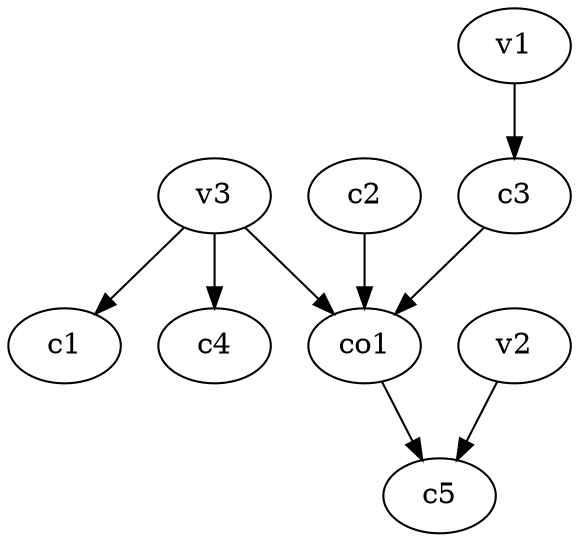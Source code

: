 strict digraph  {
c1;
c2;
c3;
c4;
c5;
v1;
v2;
v3;
co1;
c2 -> co1  [weight=1];
c3 -> co1  [weight=1];
v1 -> c3  [weight=1];
v2 -> c5  [weight=1];
v3 -> c4  [weight=1];
v3 -> c1  [weight=1];
v3 -> co1  [weight=1];
co1 -> c5  [weight=1];
}
